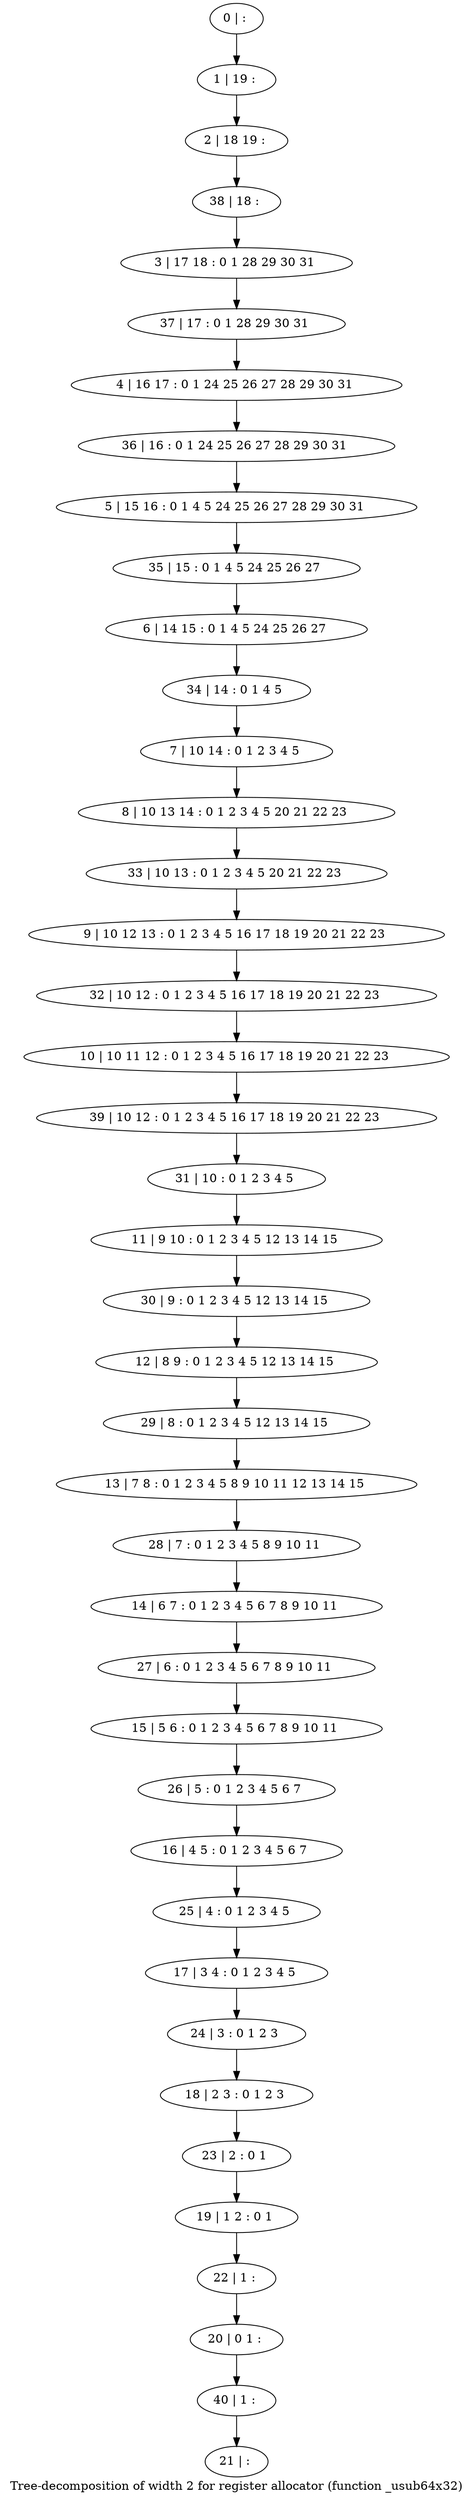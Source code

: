 digraph G {
graph [label="Tree-decomposition of width 2 for register allocator (function _usub64x32)"]
0[label="0 | : "];
1[label="1 | 19 : "];
2[label="2 | 18 19 : "];
3[label="3 | 17 18 : 0 1 28 29 30 31 "];
4[label="4 | 16 17 : 0 1 24 25 26 27 28 29 30 31 "];
5[label="5 | 15 16 : 0 1 4 5 24 25 26 27 28 29 30 31 "];
6[label="6 | 14 15 : 0 1 4 5 24 25 26 27 "];
7[label="7 | 10 14 : 0 1 2 3 4 5 "];
8[label="8 | 10 13 14 : 0 1 2 3 4 5 20 21 22 23 "];
9[label="9 | 10 12 13 : 0 1 2 3 4 5 16 17 18 19 20 21 22 23 "];
10[label="10 | 10 11 12 : 0 1 2 3 4 5 16 17 18 19 20 21 22 23 "];
11[label="11 | 9 10 : 0 1 2 3 4 5 12 13 14 15 "];
12[label="12 | 8 9 : 0 1 2 3 4 5 12 13 14 15 "];
13[label="13 | 7 8 : 0 1 2 3 4 5 8 9 10 11 12 13 14 15 "];
14[label="14 | 6 7 : 0 1 2 3 4 5 6 7 8 9 10 11 "];
15[label="15 | 5 6 : 0 1 2 3 4 5 6 7 8 9 10 11 "];
16[label="16 | 4 5 : 0 1 2 3 4 5 6 7 "];
17[label="17 | 3 4 : 0 1 2 3 4 5 "];
18[label="18 | 2 3 : 0 1 2 3 "];
19[label="19 | 1 2 : 0 1 "];
20[label="20 | 0 1 : "];
21[label="21 | : "];
22[label="22 | 1 : "];
23[label="23 | 2 : 0 1 "];
24[label="24 | 3 : 0 1 2 3 "];
25[label="25 | 4 : 0 1 2 3 4 5 "];
26[label="26 | 5 : 0 1 2 3 4 5 6 7 "];
27[label="27 | 6 : 0 1 2 3 4 5 6 7 8 9 10 11 "];
28[label="28 | 7 : 0 1 2 3 4 5 8 9 10 11 "];
29[label="29 | 8 : 0 1 2 3 4 5 12 13 14 15 "];
30[label="30 | 9 : 0 1 2 3 4 5 12 13 14 15 "];
31[label="31 | 10 : 0 1 2 3 4 5 "];
32[label="32 | 10 12 : 0 1 2 3 4 5 16 17 18 19 20 21 22 23 "];
33[label="33 | 10 13 : 0 1 2 3 4 5 20 21 22 23 "];
34[label="34 | 14 : 0 1 4 5 "];
35[label="35 | 15 : 0 1 4 5 24 25 26 27 "];
36[label="36 | 16 : 0 1 24 25 26 27 28 29 30 31 "];
37[label="37 | 17 : 0 1 28 29 30 31 "];
38[label="38 | 18 : "];
39[label="39 | 10 12 : 0 1 2 3 4 5 16 17 18 19 20 21 22 23 "];
40[label="40 | 1 : "];
0->1 ;
1->2 ;
7->8 ;
22->20 ;
19->22 ;
23->19 ;
18->23 ;
24->18 ;
17->24 ;
25->17 ;
16->25 ;
26->16 ;
15->26 ;
27->15 ;
14->27 ;
28->14 ;
13->28 ;
29->13 ;
12->29 ;
30->12 ;
11->30 ;
31->11 ;
32->10 ;
9->32 ;
33->9 ;
8->33 ;
34->7 ;
6->34 ;
35->6 ;
5->35 ;
36->5 ;
4->36 ;
37->4 ;
3->37 ;
38->3 ;
2->38 ;
39->31 ;
10->39 ;
40->21 ;
20->40 ;
}
